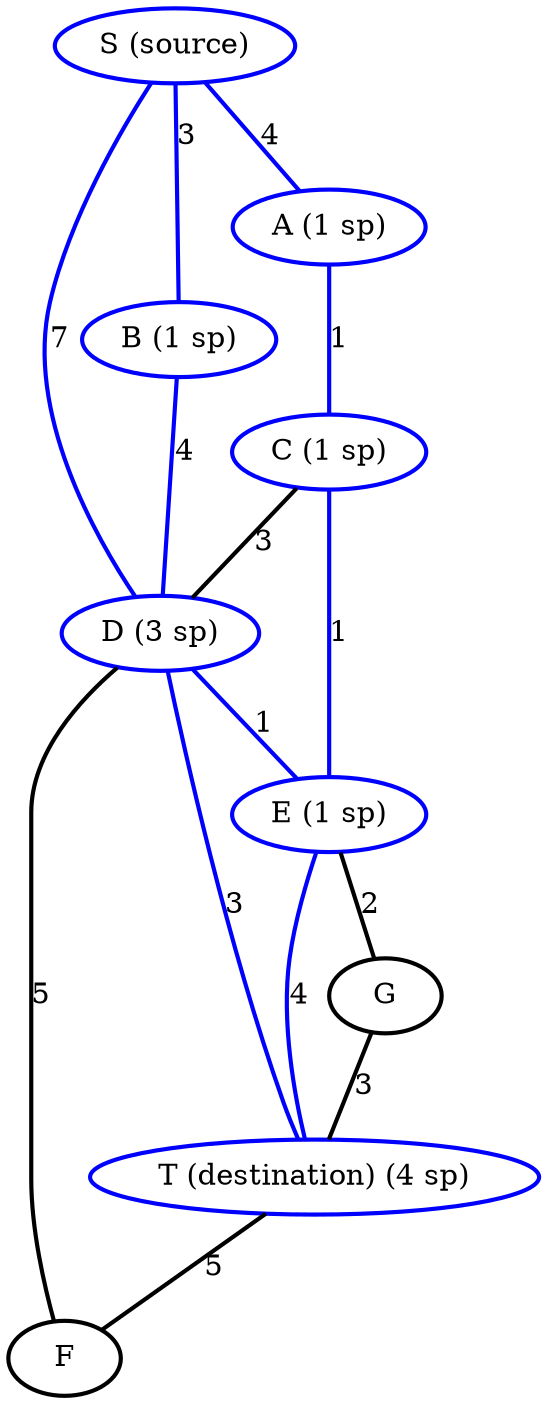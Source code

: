 graph _no_of_paths {
//nodes
S [label="S (source)",color=blue,penwidth=2.0];
A [label="A (1 sp)",color=blue,penwidth = 2.0];
B [label="B (1 sp)",color=blue,penwidth = 2.0];
C [label="C (1 sp)",color=blue,penwidth = 2.0];
D [label="D (3 sp)",color=blue,penwidth = 2.0];
E [label="E (1 sp)",color=blue,penwidth = 2.0];
F [label="F",color=black,penwidth = 2.0];
G [label="G",color=black,penwidth = 2.0];
T [label="T (destination) (4 sp)",color=blue,penwidth=2.0];
//edges
S -- A [label="4",color=blue,penwidth = 2.0];
S -- D [label="7",color=blue,penwidth = 2.0];
S -- B [label="3",color=blue,penwidth = 2.0];
A -- C [label="1",color=blue,penwidth = 2.0];
B -- D [label="4",color=blue,penwidth = 2.0];
C -- E [label="1",color=blue,penwidth = 2.0];
C -- D [label="3",color=black,penwidth = 2.0];
D -- E [label="1",color=blue,penwidth = 2.0];
D -- T [label="3",color=blue,penwidth = 2.0];
D -- F [label="5",color=black,penwidth = 2.0];
E -- T [label="4",color=blue,penwidth = 2.0];
E -- G [label="2",color=black,penwidth = 2.0];
G -- T [label="3",color=black,penwidth = 2.0];
T -- F [label="5",color=black,penwidth = 2.0];
}